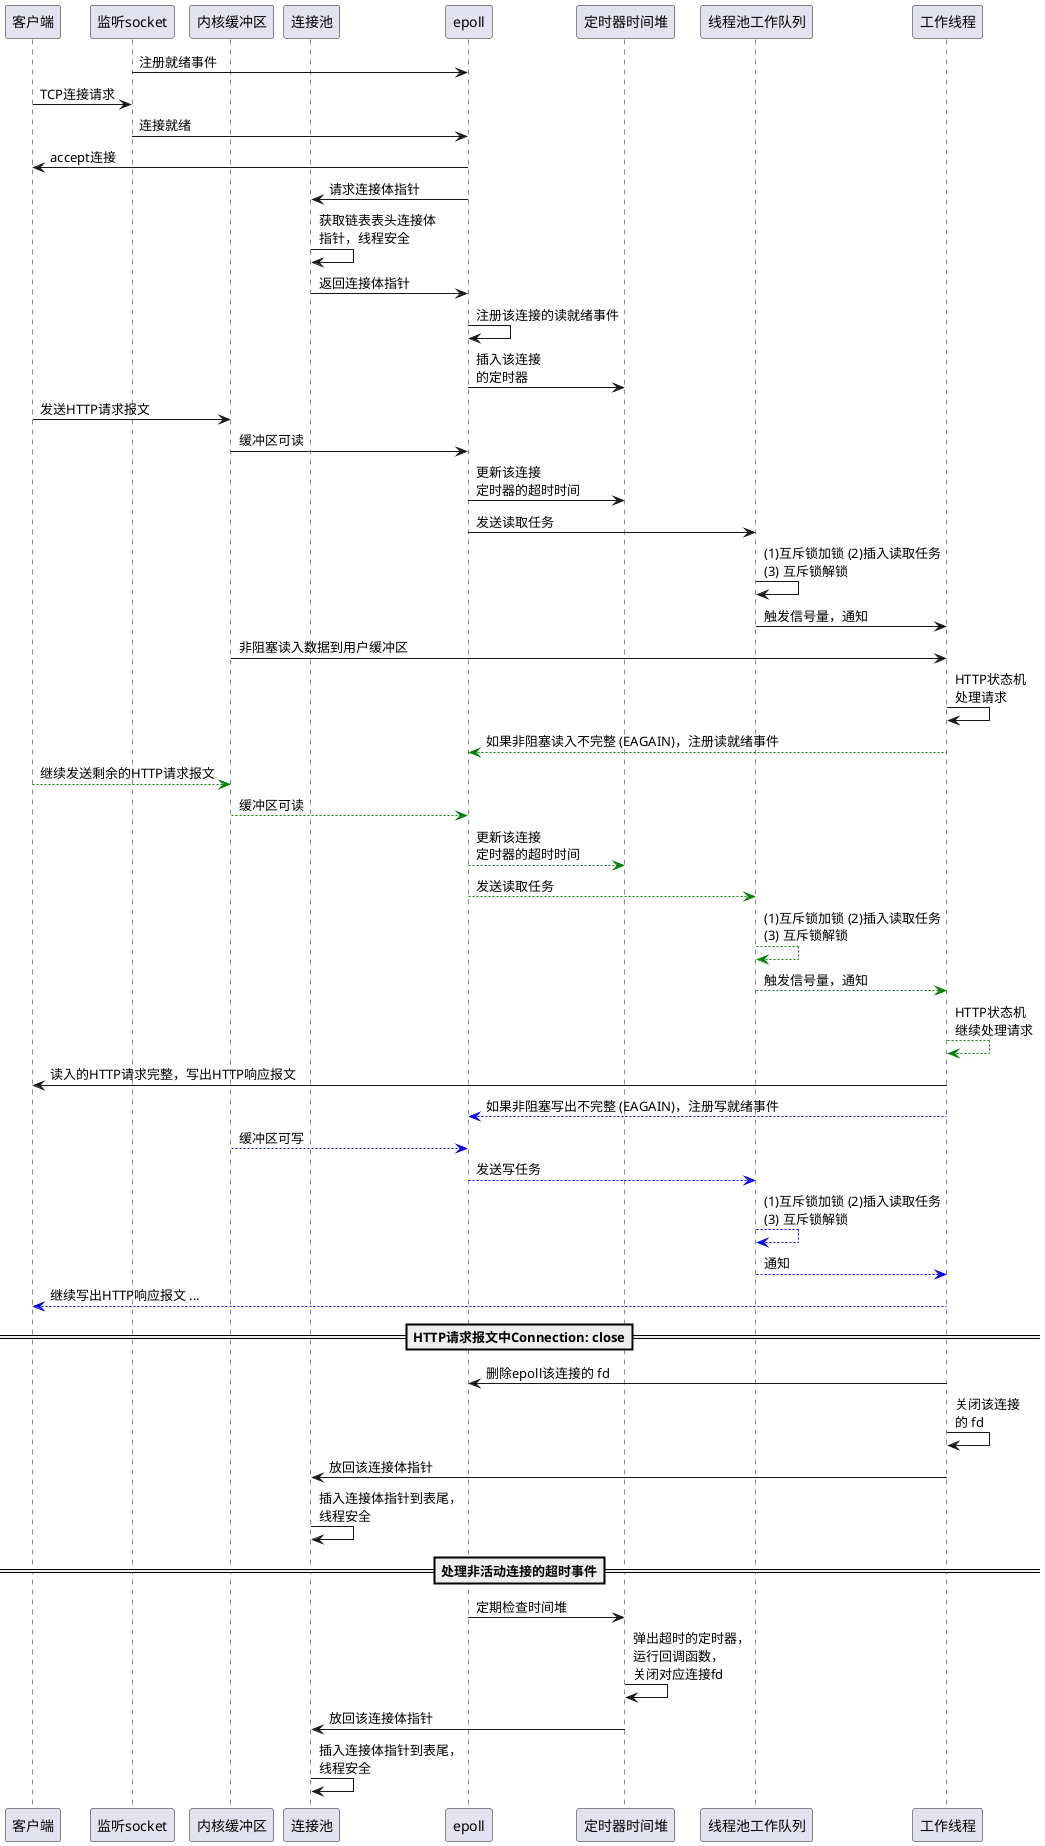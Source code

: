 @startuml

participant 客户端

participant 监听socket

participant 内核缓冲区

participant 连接池

participant epoll

participant 定时器时间堆

participant 线程池工作队列

participant 工作线程

监听socket -> epoll : 注册就绪事件

客户端 -> 监听socket : TCP连接请求

监听socket -> epoll : 连接就绪

epoll -> 客户端 : accept连接

epoll -> 连接池 : 请求连接体指针

连接池 -> 连接池 : 获取链表表头连接体\n指针，线程安全

连接池 -> epoll : 返回连接体指针

epoll -> epoll : 注册该连接的读就绪事件

epoll -> 定时器时间堆 : 插入该连接\n的定时器

客户端 -> 内核缓冲区 : 发送HTTP请求报文

内核缓冲区 -> epoll : 缓冲区可读

epoll -> 定时器时间堆 : 更新该连接\n定时器的超时时间

epoll -> 线程池工作队列 : 发送读取任务

线程池工作队列 -> 线程池工作队列 : (1)互斥锁加锁 (2)插入读取任务\n(3) 互斥锁解锁

线程池工作队列 -> 工作线程 : 触发信号量，通知

内核缓冲区 -> 工作线程: 非阻塞读入数据到用户缓冲区

工作线程 -> 工作线程 : HTTP状态机\n处理请求

工作线程 --[#green]> epoll : 如果非阻塞读入不完整 (EAGAIN)，注册读就绪事件

客户端 --[#green]> 内核缓冲区 : 继续发送剩余的HTTP请求报文

内核缓冲区 --[#green]> epoll : 缓冲区可读

epoll --[#green]> 定时器时间堆 : 更新该连接\n定时器的超时时间

epoll --[#green]> 线程池工作队列 : 发送读取任务

线程池工作队列 --[#green]> 线程池工作队列 : (1)互斥锁加锁 (2)插入读取任务\n(3) 互斥锁解锁

线程池工作队列 --[#green]> 工作线程 : 触发信号量，通知

工作线程 --[#green]> 工作线程 : HTTP状态机\n继续处理请求

工作线程 -> 客户端 : 读入的HTTP请求完整，写出HTTP响应报文

工作线程 --[#blue]> epoll : 如果非阻塞写出不完整 (EAGAIN)，注册写就绪事件

内核缓冲区 --[#blue]> epoll : 缓冲区可写

epoll --[#blue]> 线程池工作队列 : 发送写任务

线程池工作队列 --[#blue]> 线程池工作队列 : (1)互斥锁加锁 (2)插入读取任务\n(3) 互斥锁解锁

线程池工作队列 --[#blue]> 工作线程 : 通知

工作线程 --[#blue]> 客户端 : 继续写出HTTP响应报文 ...

==HTTP请求报文中Connection: close==

工作线程 -> epoll : 删除epoll该连接的 fd

工作线程 -> 工作线程 : 关闭该连接\n的 fd

工作线程 -> 连接池 : 放回该连接体指针

连接池 -> 连接池 : 插入连接体指针到表尾，\n线程安全

==处理非活动连接的超时事件==

epoll -> 定时器时间堆 : 定期检查时间堆

定时器时间堆 -> 定时器时间堆 : 弹出超时的定时器，\n运行回调函数，\n关闭对应连接fd

定时器时间堆 -> 连接池 : 放回该连接体指针

连接池 -> 连接池 : 插入连接体指针到表尾，\n线程安全

@enduml
